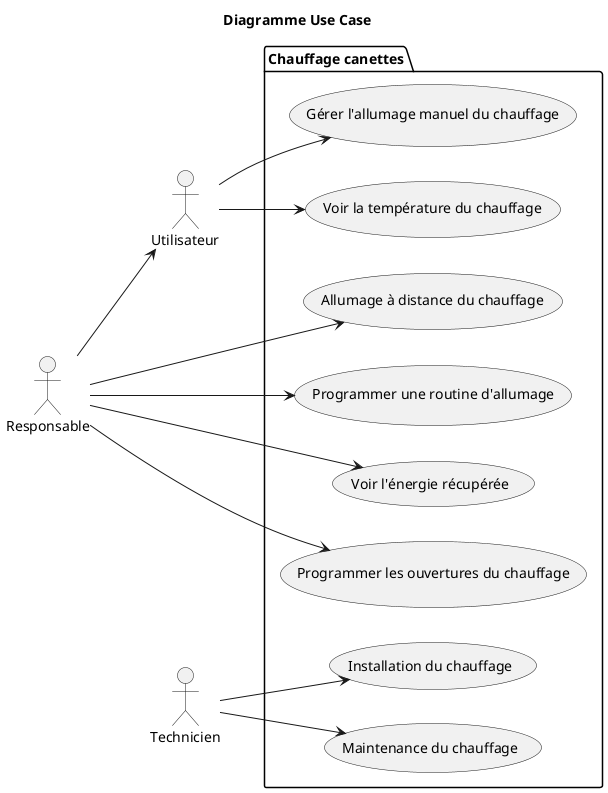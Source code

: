 @startuml

title Diagramme Use Case
left to right direction

actor Utilisateur
actor Responsable
actor Technicien

package "Chauffage canettes" {
    usecase (Gérer l'allumage manuel du chauffage) as manuel
    usecase (Allumage à distance du chauffage) as distance
    usecase (Programmer une routine d'allumage) as prog_routine
    usecase (Voir la température du chauffage) as voir_temp
    usecase (Voir l'énergie récupérée) as voir_energ
    usecase (Programmer les ouvertures du chauffage) as gerer_ouvertures
    usecase (Installation du chauffage) as installation
    usecase (Maintenance du chauffage) as maintenance
}

Utilisateur --> manuel
Utilisateur --> voir_temp

Responsable --> Utilisateur
Responsable --> gerer_ouvertures
Responsable --> distance
Responsable --> prog_routine
Responsable --> voir_energ

Technicien --> installation
Technicien --> maintenance


@enduml